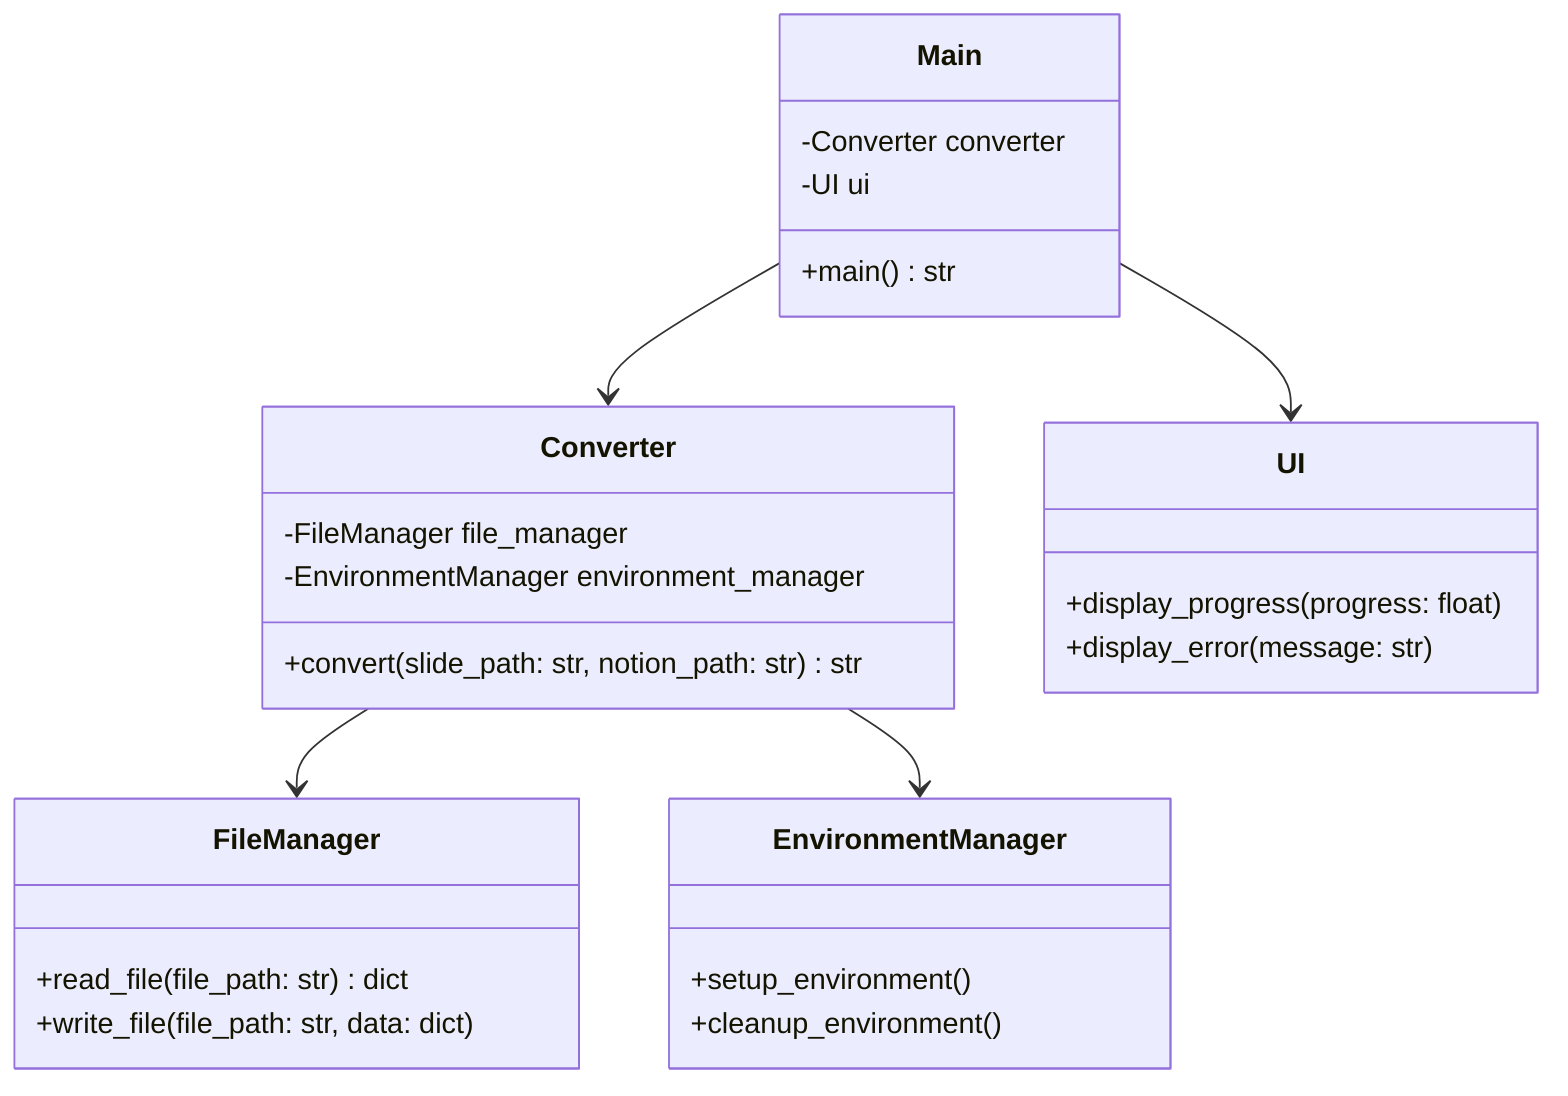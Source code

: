 classDiagram
    class Main {
        -Converter converter
        -UI ui
        +main() str
    }
    class Converter {
        -FileManager file_manager
        -EnvironmentManager environment_manager
        +convert(slide_path: str, notion_path: str) str
    }
    class FileManager {
        +read_file(file_path: str) dict
        +write_file(file_path: str, data: dict)
    }
    class EnvironmentManager {
        +setup_environment()
        +cleanup_environment()
    }
    class UI {
        +display_progress(progress: float)
        +display_error(message: str)
    }
    Main --> Converter
    Main --> UI
    Converter --> FileManager
    Converter --> EnvironmentManager